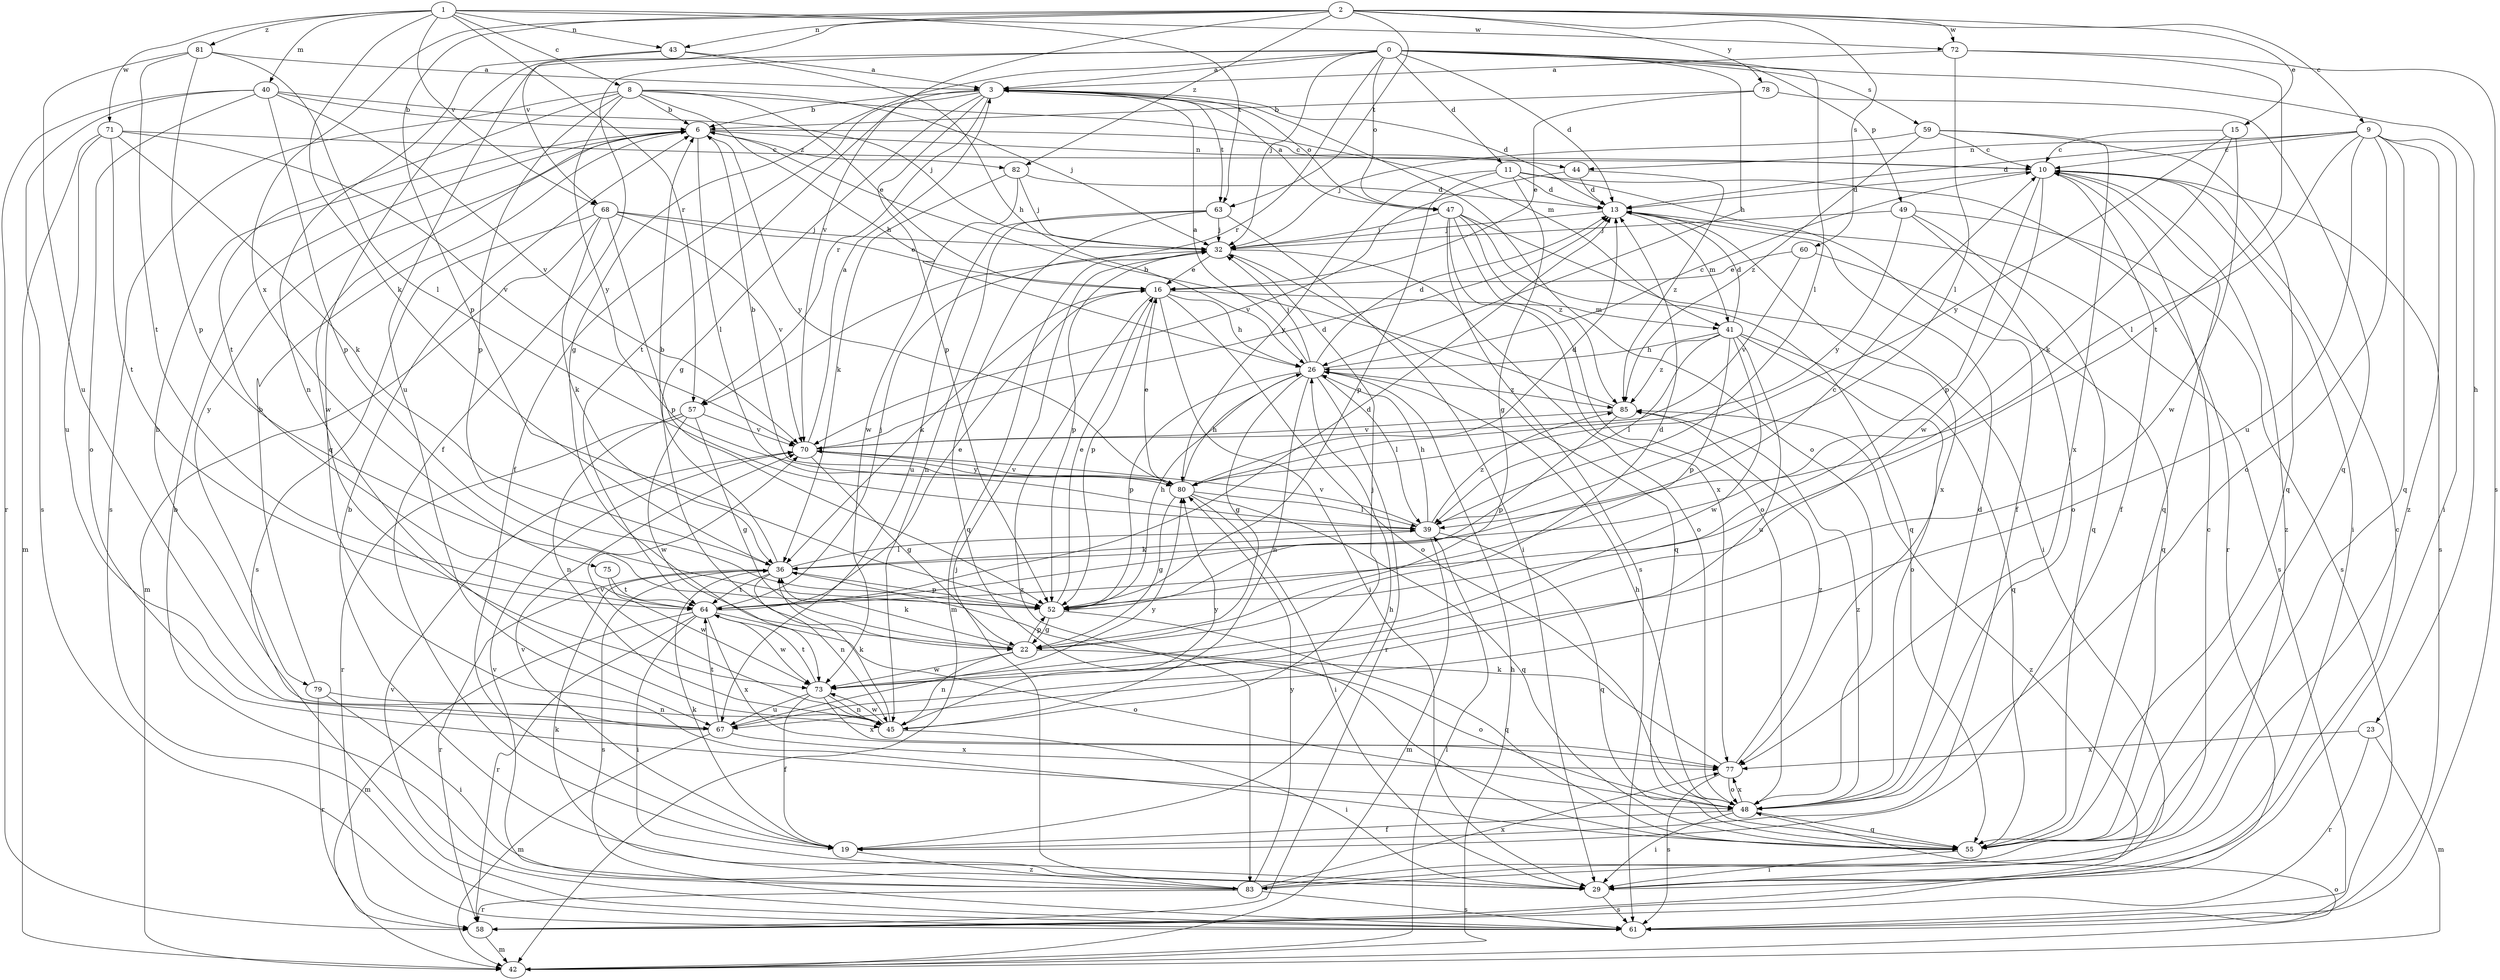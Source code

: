 strict digraph  {
0;
1;
2;
3;
6;
8;
9;
10;
11;
13;
15;
16;
19;
22;
23;
26;
29;
32;
36;
39;
40;
41;
42;
43;
44;
45;
47;
48;
49;
52;
55;
57;
58;
59;
60;
61;
63;
64;
67;
68;
70;
71;
72;
73;
75;
77;
78;
79;
80;
81;
82;
83;
85;
0 -> 3  [label=a];
0 -> 11  [label=d];
0 -> 13  [label=d];
0 -> 19  [label=f];
0 -> 22  [label=g];
0 -> 23  [label=h];
0 -> 26  [label=h];
0 -> 32  [label=j];
0 -> 39  [label=l];
0 -> 47  [label=o];
0 -> 49  [label=p];
0 -> 57  [label=r];
0 -> 59  [label=s];
0 -> 67  [label=u];
1 -> 8  [label=c];
1 -> 36  [label=k];
1 -> 40  [label=m];
1 -> 43  [label=n];
1 -> 57  [label=r];
1 -> 63  [label=t];
1 -> 68  [label=v];
1 -> 71  [label=w];
1 -> 72  [label=w];
1 -> 81  [label=z];
2 -> 9  [label=c];
2 -> 15  [label=e];
2 -> 43  [label=n];
2 -> 52  [label=p];
2 -> 60  [label=s];
2 -> 63  [label=t];
2 -> 68  [label=v];
2 -> 70  [label=v];
2 -> 72  [label=w];
2 -> 75  [label=x];
2 -> 78  [label=y];
2 -> 82  [label=z];
3 -> 6  [label=b];
3 -> 13  [label=d];
3 -> 19  [label=f];
3 -> 22  [label=g];
3 -> 47  [label=o];
3 -> 48  [label=o];
3 -> 52  [label=p];
3 -> 57  [label=r];
3 -> 63  [label=t];
3 -> 64  [label=t];
6 -> 10  [label=c];
6 -> 39  [label=l];
6 -> 44  [label=n];
6 -> 73  [label=w];
6 -> 79  [label=y];
6 -> 80  [label=y];
6 -> 82  [label=z];
8 -> 6  [label=b];
8 -> 16  [label=e];
8 -> 26  [label=h];
8 -> 32  [label=j];
8 -> 41  [label=m];
8 -> 52  [label=p];
8 -> 61  [label=s];
8 -> 64  [label=t];
8 -> 80  [label=y];
9 -> 10  [label=c];
9 -> 13  [label=d];
9 -> 29  [label=i];
9 -> 39  [label=l];
9 -> 44  [label=n];
9 -> 48  [label=o];
9 -> 55  [label=q];
9 -> 67  [label=u];
9 -> 83  [label=z];
10 -> 13  [label=d];
10 -> 19  [label=f];
10 -> 29  [label=i];
10 -> 52  [label=p];
10 -> 55  [label=q];
10 -> 61  [label=s];
10 -> 73  [label=w];
10 -> 83  [label=z];
11 -> 13  [label=d];
11 -> 19  [label=f];
11 -> 22  [label=g];
11 -> 52  [label=p];
11 -> 58  [label=r];
11 -> 80  [label=y];
13 -> 32  [label=j];
13 -> 41  [label=m];
13 -> 61  [label=s];
13 -> 77  [label=x];
15 -> 10  [label=c];
15 -> 36  [label=k];
15 -> 73  [label=w];
15 -> 80  [label=y];
16 -> 26  [label=h];
16 -> 29  [label=i];
16 -> 36  [label=k];
16 -> 41  [label=m];
16 -> 48  [label=o];
16 -> 52  [label=p];
16 -> 83  [label=z];
19 -> 26  [label=h];
19 -> 36  [label=k];
19 -> 70  [label=v];
19 -> 83  [label=z];
22 -> 13  [label=d];
22 -> 36  [label=k];
22 -> 45  [label=n];
22 -> 48  [label=o];
22 -> 52  [label=p];
22 -> 73  [label=w];
23 -> 42  [label=m];
23 -> 58  [label=r];
23 -> 77  [label=x];
26 -> 3  [label=a];
26 -> 10  [label=c];
26 -> 13  [label=d];
26 -> 22  [label=g];
26 -> 32  [label=j];
26 -> 39  [label=l];
26 -> 45  [label=n];
26 -> 52  [label=p];
26 -> 58  [label=r];
26 -> 85  [label=z];
29 -> 6  [label=b];
29 -> 10  [label=c];
29 -> 61  [label=s];
32 -> 16  [label=e];
32 -> 42  [label=m];
32 -> 48  [label=o];
32 -> 52  [label=p];
32 -> 55  [label=q];
36 -> 6  [label=b];
36 -> 39  [label=l];
36 -> 45  [label=n];
36 -> 52  [label=p];
36 -> 58  [label=r];
36 -> 61  [label=s];
36 -> 64  [label=t];
39 -> 26  [label=h];
39 -> 36  [label=k];
39 -> 42  [label=m];
39 -> 55  [label=q];
39 -> 70  [label=v];
39 -> 85  [label=z];
40 -> 6  [label=b];
40 -> 32  [label=j];
40 -> 48  [label=o];
40 -> 52  [label=p];
40 -> 58  [label=r];
40 -> 61  [label=s];
40 -> 70  [label=v];
41 -> 13  [label=d];
41 -> 26  [label=h];
41 -> 39  [label=l];
41 -> 48  [label=o];
41 -> 52  [label=p];
41 -> 55  [label=q];
41 -> 67  [label=u];
41 -> 73  [label=w];
41 -> 85  [label=z];
42 -> 26  [label=h];
42 -> 39  [label=l];
42 -> 48  [label=o];
43 -> 3  [label=a];
43 -> 26  [label=h];
43 -> 45  [label=n];
43 -> 55  [label=q];
44 -> 13  [label=d];
44 -> 70  [label=v];
44 -> 85  [label=z];
45 -> 29  [label=i];
45 -> 32  [label=j];
45 -> 36  [label=k];
45 -> 70  [label=v];
45 -> 73  [label=w];
45 -> 80  [label=y];
47 -> 3  [label=a];
47 -> 29  [label=i];
47 -> 32  [label=j];
47 -> 48  [label=o];
47 -> 55  [label=q];
47 -> 61  [label=s];
47 -> 77  [label=x];
47 -> 85  [label=z];
48 -> 13  [label=d];
48 -> 19  [label=f];
48 -> 26  [label=h];
48 -> 29  [label=i];
48 -> 55  [label=q];
48 -> 77  [label=x];
48 -> 85  [label=z];
49 -> 32  [label=j];
49 -> 48  [label=o];
49 -> 55  [label=q];
49 -> 61  [label=s];
49 -> 80  [label=y];
52 -> 16  [label=e];
52 -> 22  [label=g];
52 -> 26  [label=h];
52 -> 55  [label=q];
55 -> 29  [label=i];
57 -> 22  [label=g];
57 -> 45  [label=n];
57 -> 58  [label=r];
57 -> 70  [label=v];
57 -> 73  [label=w];
58 -> 42  [label=m];
58 -> 85  [label=z];
59 -> 10  [label=c];
59 -> 32  [label=j];
59 -> 55  [label=q];
59 -> 77  [label=x];
59 -> 85  [label=z];
60 -> 16  [label=e];
60 -> 55  [label=q];
60 -> 70  [label=v];
61 -> 70  [label=v];
63 -> 29  [label=i];
63 -> 32  [label=j];
63 -> 45  [label=n];
63 -> 55  [label=q];
63 -> 67  [label=u];
64 -> 10  [label=c];
64 -> 13  [label=d];
64 -> 16  [label=e];
64 -> 29  [label=i];
64 -> 32  [label=j];
64 -> 42  [label=m];
64 -> 48  [label=o];
64 -> 58  [label=r];
64 -> 73  [label=w];
64 -> 77  [label=x];
67 -> 6  [label=b];
67 -> 42  [label=m];
67 -> 64  [label=t];
67 -> 77  [label=x];
67 -> 80  [label=y];
68 -> 16  [label=e];
68 -> 32  [label=j];
68 -> 36  [label=k];
68 -> 42  [label=m];
68 -> 52  [label=p];
68 -> 61  [label=s];
68 -> 70  [label=v];
70 -> 3  [label=a];
70 -> 13  [label=d];
70 -> 22  [label=g];
70 -> 80  [label=y];
71 -> 10  [label=c];
71 -> 36  [label=k];
71 -> 42  [label=m];
71 -> 64  [label=t];
71 -> 67  [label=u];
71 -> 70  [label=v];
72 -> 3  [label=a];
72 -> 39  [label=l];
72 -> 61  [label=s];
72 -> 64  [label=t];
73 -> 19  [label=f];
73 -> 45  [label=n];
73 -> 64  [label=t];
73 -> 67  [label=u];
73 -> 77  [label=x];
75 -> 64  [label=t];
75 -> 73  [label=w];
77 -> 36  [label=k];
77 -> 48  [label=o];
77 -> 61  [label=s];
77 -> 85  [label=z];
78 -> 6  [label=b];
78 -> 16  [label=e];
78 -> 55  [label=q];
79 -> 6  [label=b];
79 -> 29  [label=i];
79 -> 45  [label=n];
79 -> 58  [label=r];
80 -> 6  [label=b];
80 -> 13  [label=d];
80 -> 16  [label=e];
80 -> 22  [label=g];
80 -> 26  [label=h];
80 -> 29  [label=i];
80 -> 39  [label=l];
80 -> 55  [label=q];
80 -> 70  [label=v];
81 -> 3  [label=a];
81 -> 39  [label=l];
81 -> 52  [label=p];
81 -> 64  [label=t];
81 -> 67  [label=u];
82 -> 13  [label=d];
82 -> 32  [label=j];
82 -> 36  [label=k];
82 -> 73  [label=w];
83 -> 6  [label=b];
83 -> 10  [label=c];
83 -> 32  [label=j];
83 -> 36  [label=k];
83 -> 58  [label=r];
83 -> 61  [label=s];
83 -> 70  [label=v];
83 -> 77  [label=x];
83 -> 80  [label=y];
85 -> 6  [label=b];
85 -> 52  [label=p];
85 -> 70  [label=v];
}
